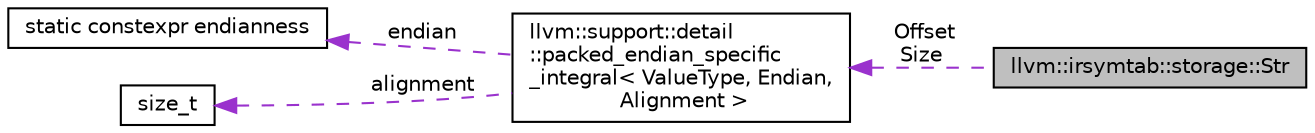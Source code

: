 digraph "llvm::irsymtab::storage::Str"
{
 // LATEX_PDF_SIZE
  bgcolor="transparent";
  edge [fontname="Helvetica",fontsize="10",labelfontname="Helvetica",labelfontsize="10"];
  node [fontname="Helvetica",fontsize="10",shape="box"];
  rankdir="LR";
  Node1 [label="llvm::irsymtab::storage::Str",height=0.2,width=0.4,color="black", fillcolor="grey75", style="filled", fontcolor="black",tooltip="A reference to a string in the string table."];
  Node2 -> Node1 [dir="back",color="darkorchid3",fontsize="10",style="dashed",label=" Offset\nSize" ,fontname="Helvetica"];
  Node2 [label="llvm::support::detail\l::packed_endian_specific\l_integral\< ValueType, Endian,\l Alignment \>",height=0.2,width=0.4,color="black",URL="$structllvm_1_1support_1_1detail_1_1packed__endian__specific__integral.html",tooltip=" "];
  Node3 -> Node2 [dir="back",color="darkorchid3",fontsize="10",style="dashed",label=" endian" ,fontname="Helvetica"];
  Node3 [label="static constexpr endianness",height=0.2,width=0.4,color="black",tooltip=" "];
  Node4 -> Node2 [dir="back",color="darkorchid3",fontsize="10",style="dashed",label=" alignment" ,fontname="Helvetica"];
  Node4 [label="size_t",height=0.2,width=0.4,color="black",tooltip=" "];
}
